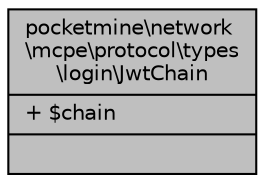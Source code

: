digraph "pocketmine\network\mcpe\protocol\types\login\JwtChain"
{
 // INTERACTIVE_SVG=YES
 // LATEX_PDF_SIZE
  edge [fontname="Helvetica",fontsize="10",labelfontname="Helvetica",labelfontsize="10"];
  node [fontname="Helvetica",fontsize="10",shape=record];
  Node1 [label="{pocketmine\\network\l\\mcpe\\protocol\\types\l\\login\\JwtChain\n|+ $chain\l|}",height=0.2,width=0.4,color="black", fillcolor="grey75", style="filled", fontcolor="black",tooltip=" "];
}
